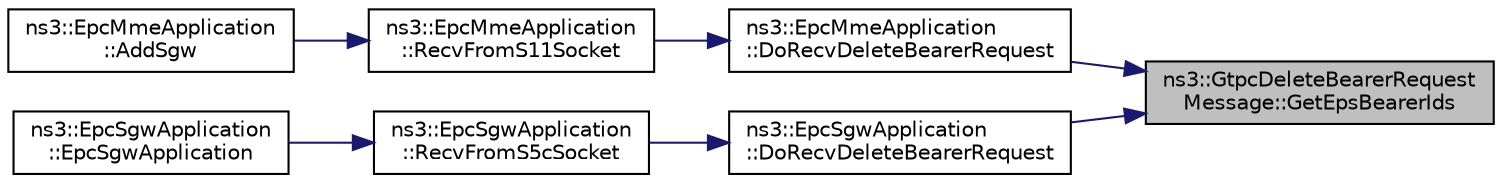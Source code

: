 digraph "ns3::GtpcDeleteBearerRequestMessage::GetEpsBearerIds"
{
 // LATEX_PDF_SIZE
  edge [fontname="Helvetica",fontsize="10",labelfontname="Helvetica",labelfontsize="10"];
  node [fontname="Helvetica",fontsize="10",shape=record];
  rankdir="RL";
  Node1 [label="ns3::GtpcDeleteBearerRequest\lMessage::GetEpsBearerIds",height=0.2,width=0.4,color="black", fillcolor="grey75", style="filled", fontcolor="black",tooltip=" "];
  Node1 -> Node2 [dir="back",color="midnightblue",fontsize="10",style="solid",fontname="Helvetica"];
  Node2 [label="ns3::EpcMmeApplication\l::DoRecvDeleteBearerRequest",height=0.2,width=0.4,color="black", fillcolor="white", style="filled",URL="$classns3_1_1_epc_mme_application.html#a6918148b2f6f84e513a47b77183609c0",tooltip="Process GTP-C Delete Bearer Request message."];
  Node2 -> Node3 [dir="back",color="midnightblue",fontsize="10",style="solid",fontname="Helvetica"];
  Node3 [label="ns3::EpcMmeApplication\l::RecvFromS11Socket",height=0.2,width=0.4,color="black", fillcolor="white", style="filled",URL="$classns3_1_1_epc_mme_application.html#afac9f825eb86a8857e3b966918baa5f5",tooltip="Reads the S11 messages from a socket."];
  Node3 -> Node4 [dir="back",color="midnightblue",fontsize="10",style="solid",fontname="Helvetica"];
  Node4 [label="ns3::EpcMmeApplication\l::AddSgw",height=0.2,width=0.4,color="black", fillcolor="white", style="filled",URL="$classns3_1_1_epc_mme_application.html#a1f560233b490b2d6299e28ad80a80f04",tooltip="Add a new SGW to the MME."];
  Node1 -> Node5 [dir="back",color="midnightblue",fontsize="10",style="solid",fontname="Helvetica"];
  Node5 [label="ns3::EpcSgwApplication\l::DoRecvDeleteBearerRequest",height=0.2,width=0.4,color="black", fillcolor="white", style="filled",URL="$classns3_1_1_epc_sgw_application.html#a1c966f67166c6492779ee88d3614aaaa",tooltip="Process GTP-C Delete Bearer Request message."];
  Node5 -> Node6 [dir="back",color="midnightblue",fontsize="10",style="solid",fontname="Helvetica"];
  Node6 [label="ns3::EpcSgwApplication\l::RecvFromS5cSocket",height=0.2,width=0.4,color="black", fillcolor="white", style="filled",URL="$classns3_1_1_epc_sgw_application.html#a55e927495b215ccd0941b6b6ac3a2ae6",tooltip="Method to be assigned to the recv callback of the S5-C socket."];
  Node6 -> Node7 [dir="back",color="midnightblue",fontsize="10",style="solid",fontname="Helvetica"];
  Node7 [label="ns3::EpcSgwApplication\l::EpcSgwApplication",height=0.2,width=0.4,color="black", fillcolor="white", style="filled",URL="$classns3_1_1_epc_sgw_application.html#a688b3017da24ac5528505b3c1288f1a2",tooltip="Constructor that binds callback methods of sockets."];
}

